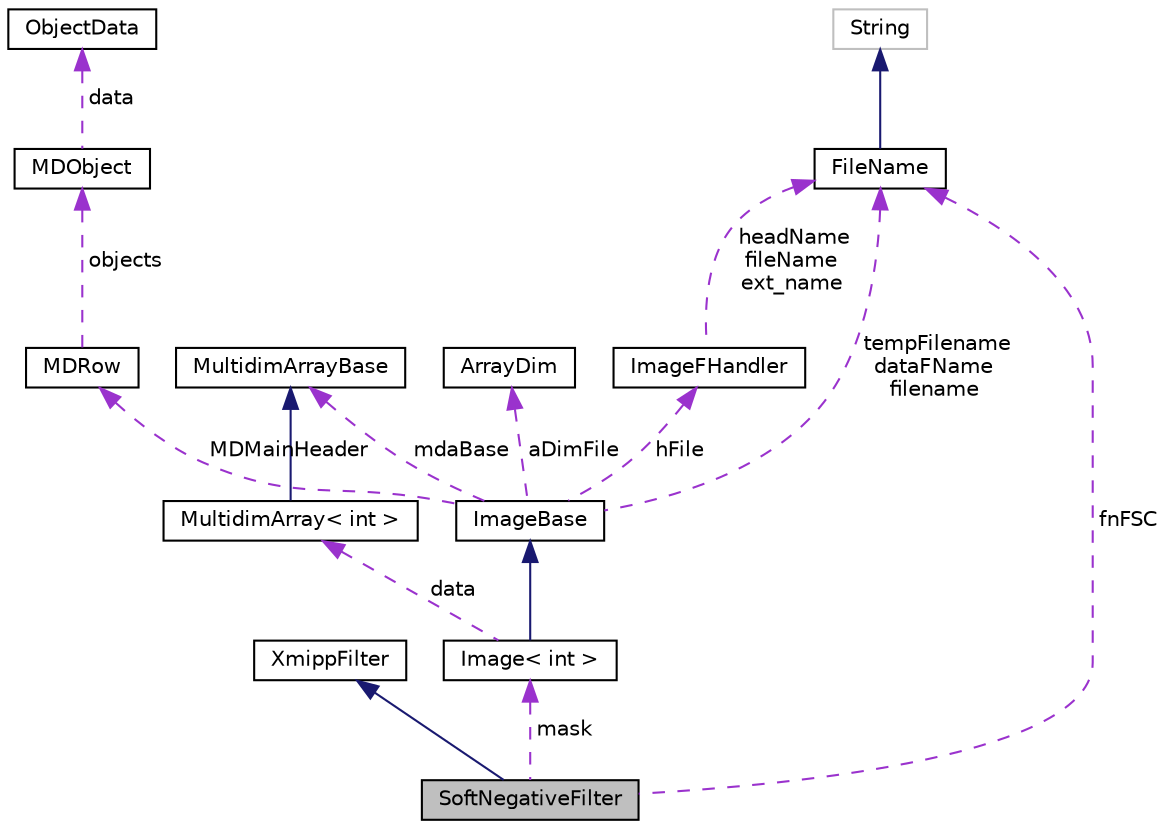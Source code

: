 digraph "SoftNegativeFilter"
{
  edge [fontname="Helvetica",fontsize="10",labelfontname="Helvetica",labelfontsize="10"];
  node [fontname="Helvetica",fontsize="10",shape=record];
  Node2 [label="SoftNegativeFilter",height=0.2,width=0.4,color="black", fillcolor="grey75", style="filled", fontcolor="black"];
  Node3 -> Node2 [dir="back",color="midnightblue",fontsize="10",style="solid",fontname="Helvetica"];
  Node3 [label="XmippFilter",height=0.2,width=0.4,color="black", fillcolor="white", style="filled",URL="$classXmippFilter.html"];
  Node4 -> Node2 [dir="back",color="darkorchid3",fontsize="10",style="dashed",label=" mask" ,fontname="Helvetica"];
  Node4 [label="Image\< int \>",height=0.2,width=0.4,color="black", fillcolor="white", style="filled",URL="$classImage.html"];
  Node5 -> Node4 [dir="back",color="midnightblue",fontsize="10",style="solid",fontname="Helvetica"];
  Node5 [label="ImageBase",height=0.2,width=0.4,color="black", fillcolor="white", style="filled",URL="$classImageBase.html",tooltip="Image base class. "];
  Node6 -> Node5 [dir="back",color="darkorchid3",fontsize="10",style="dashed",label=" mdaBase" ,fontname="Helvetica"];
  Node6 [label="MultidimArrayBase",height=0.2,width=0.4,color="black", fillcolor="white", style="filled",URL="$classMultidimArrayBase.html"];
  Node7 -> Node5 [dir="back",color="darkorchid3",fontsize="10",style="dashed",label=" hFile" ,fontname="Helvetica"];
  Node7 [label="ImageFHandler",height=0.2,width=0.4,color="black", fillcolor="white", style="filled",URL="$structImageFHandler.html"];
  Node8 -> Node7 [dir="back",color="darkorchid3",fontsize="10",style="dashed",label=" headName\nfileName\next_name" ,fontname="Helvetica"];
  Node8 [label="FileName",height=0.2,width=0.4,color="black", fillcolor="white", style="filled",URL="$classFileName.html"];
  Node9 -> Node8 [dir="back",color="midnightblue",fontsize="10",style="solid",fontname="Helvetica"];
  Node9 [label="String",height=0.2,width=0.4,color="grey75", fillcolor="white", style="filled"];
  Node10 -> Node5 [dir="back",color="darkorchid3",fontsize="10",style="dashed",label=" MDMainHeader" ,fontname="Helvetica"];
  Node10 [label="MDRow",height=0.2,width=0.4,color="black", fillcolor="white", style="filled",URL="$classMDRow.html"];
  Node11 -> Node10 [dir="back",color="darkorchid3",fontsize="10",style="dashed",label=" objects" ,fontname="Helvetica"];
  Node11 [label="MDObject",height=0.2,width=0.4,color="black", fillcolor="white", style="filled",URL="$classMDObject.html"];
  Node12 -> Node11 [dir="back",color="darkorchid3",fontsize="10",style="dashed",label=" data" ,fontname="Helvetica"];
  Node12 [label="ObjectData",height=0.2,width=0.4,color="black", fillcolor="white", style="filled",URL="$unionObjectData.html"];
  Node13 -> Node5 [dir="back",color="darkorchid3",fontsize="10",style="dashed",label=" aDimFile" ,fontname="Helvetica"];
  Node13 [label="ArrayDim",height=0.2,width=0.4,color="black", fillcolor="white", style="filled",URL="$structArrayDim.html"];
  Node8 -> Node5 [dir="back",color="darkorchid3",fontsize="10",style="dashed",label=" tempFilename\ndataFName\nfilename" ,fontname="Helvetica"];
  Node14 -> Node4 [dir="back",color="darkorchid3",fontsize="10",style="dashed",label=" data" ,fontname="Helvetica"];
  Node14 [label="MultidimArray\< int \>",height=0.2,width=0.4,color="black", fillcolor="white", style="filled",URL="$classMultidimArray.html"];
  Node6 -> Node14 [dir="back",color="midnightblue",fontsize="10",style="solid",fontname="Helvetica"];
  Node8 -> Node2 [dir="back",color="darkorchid3",fontsize="10",style="dashed",label=" fnFSC" ,fontname="Helvetica"];
}
